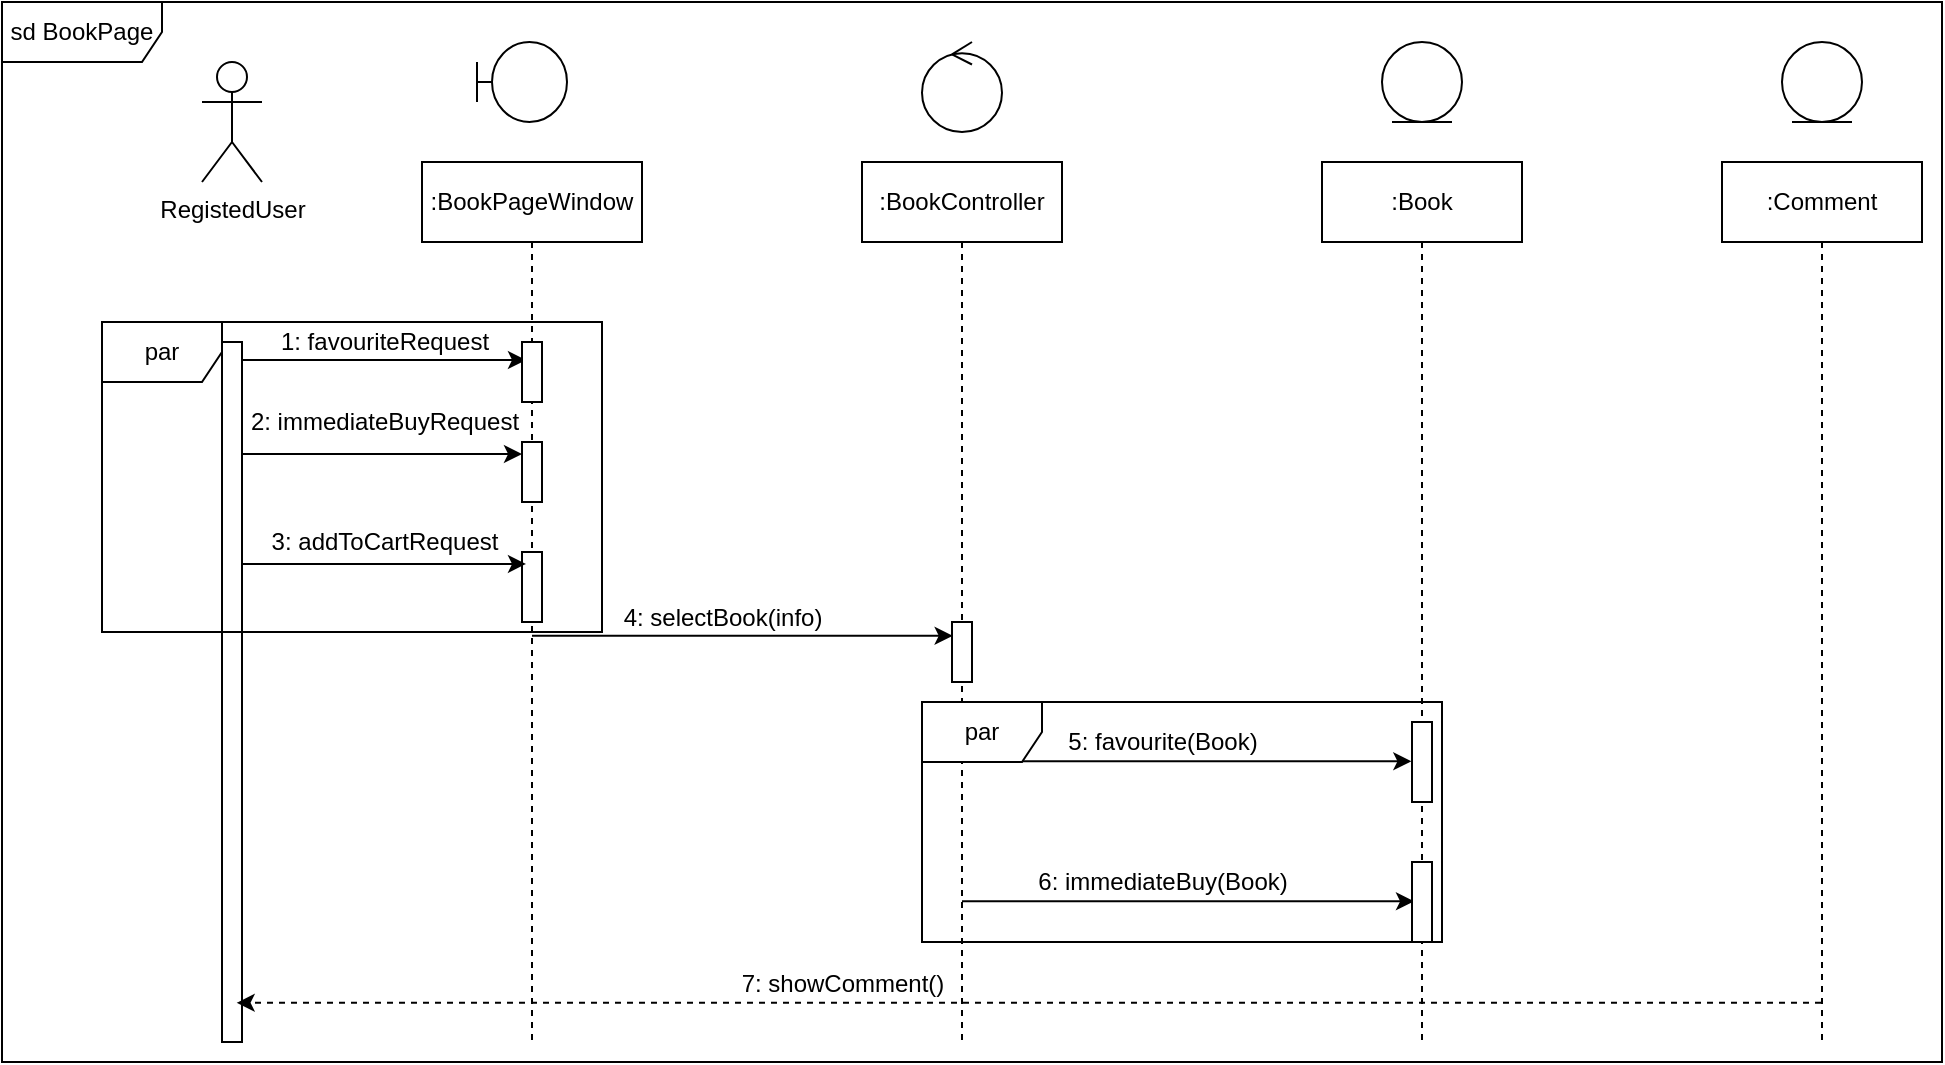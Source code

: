 <mxfile version="10.6.9" type="device"><diagram id="w0dguSBpW2eARZZir2eX" name="第 1 页"><mxGraphModel dx="754" dy="418" grid="1" gridSize="10" guides="1" tooltips="1" connect="1" arrows="1" fold="1" page="1" pageScale="1" pageWidth="827" pageHeight="1169" math="0" shadow="0"><root><mxCell id="0"/><mxCell id="1" parent="0"/><mxCell id="f6955lRrLtuw0nq6Fkpz-1" value="RegistedUser" style="shape=umlActor;verticalLabelPosition=bottom;labelBackgroundColor=#ffffff;verticalAlign=top;html=1;" parent="1" vertex="1"><mxGeometry x="130" y="50" width="30" height="60" as="geometry"/></mxCell><mxCell id="f6955lRrLtuw0nq6Fkpz-19" style="edgeStyle=none;rounded=0;orthogonalLoop=1;jettySize=auto;html=1;entryX=0.033;entryY=0.229;entryDx=0;entryDy=0;entryPerimeter=0;" parent="1" source="f6955lRrLtuw0nq6Fkpz-2" target="f6955lRrLtuw0nq6Fkpz-20" edge="1"><mxGeometry relative="1" as="geometry"/></mxCell><mxCell id="f6955lRrLtuw0nq6Fkpz-21" value="4: selectBook(info)" style="text;html=1;resizable=0;points=[];align=center;verticalAlign=middle;labelBackgroundColor=#ffffff;" parent="f6955lRrLtuw0nq6Fkpz-19" vertex="1" connectable="0"><mxGeometry x="-0.169" y="-1" relative="1" as="geometry"><mxPoint x="7.5" y="-10" as="offset"/></mxGeometry></mxCell><mxCell id="f6955lRrLtuw0nq6Fkpz-2" value=":BookPageWindow" style="shape=umlLifeline;perimeter=lifelinePerimeter;whiteSpace=wrap;html=1;container=1;collapsible=0;recursiveResize=0;outlineConnect=0;" parent="1" vertex="1"><mxGeometry x="240" y="100" width="110" height="440" as="geometry"/></mxCell><mxCell id="f6955lRrLtuw0nq6Fkpz-10" value="" style="html=1;points=[];perimeter=orthogonalPerimeter;" parent="f6955lRrLtuw0nq6Fkpz-2" vertex="1"><mxGeometry x="50" y="140" width="10" height="30" as="geometry"/></mxCell><mxCell id="f6955lRrLtuw0nq6Fkpz-13" value="" style="html=1;points=[];perimeter=orthogonalPerimeter;" parent="f6955lRrLtuw0nq6Fkpz-2" vertex="1"><mxGeometry x="50" y="195" width="10" height="35" as="geometry"/></mxCell><mxCell id="f6955lRrLtuw0nq6Fkpz-24" style="edgeStyle=none;rounded=0;orthogonalLoop=1;jettySize=auto;html=1;entryX=-0.033;entryY=0.492;entryDx=0;entryDy=0;entryPerimeter=0;" parent="1" source="f6955lRrLtuw0nq6Fkpz-3" target="f6955lRrLtuw0nq6Fkpz-22" edge="1"><mxGeometry relative="1" as="geometry"/></mxCell><mxCell id="f6955lRrLtuw0nq6Fkpz-25" value="5: favourite(Book)" style="text;html=1;resizable=0;points=[];align=center;verticalAlign=middle;labelBackgroundColor=#ffffff;" parent="f6955lRrLtuw0nq6Fkpz-24" vertex="1" connectable="0"><mxGeometry x="-0.197" y="2" relative="1" as="geometry"><mxPoint x="9.5" y="-8" as="offset"/></mxGeometry></mxCell><mxCell id="f6955lRrLtuw0nq6Fkpz-26" style="edgeStyle=none;rounded=0;orthogonalLoop=1;jettySize=auto;html=1;entryX=0.1;entryY=0.492;entryDx=0;entryDy=0;entryPerimeter=0;" parent="1" source="f6955lRrLtuw0nq6Fkpz-3" target="f6955lRrLtuw0nq6Fkpz-23" edge="1"><mxGeometry relative="1" as="geometry"/></mxCell><mxCell id="f6955lRrLtuw0nq6Fkpz-27" value="6: immediateBuy(Book)" style="text;html=1;resizable=0;points=[];align=center;verticalAlign=middle;labelBackgroundColor=#ffffff;" parent="f6955lRrLtuw0nq6Fkpz-26" vertex="1" connectable="0"><mxGeometry x="-0.121" y="2" relative="1" as="geometry"><mxPoint x="0.5" y="-8" as="offset"/></mxGeometry></mxCell><mxCell id="f6955lRrLtuw0nq6Fkpz-3" value=":BookController" style="shape=umlLifeline;perimeter=lifelinePerimeter;whiteSpace=wrap;html=1;container=1;collapsible=0;recursiveResize=0;outlineConnect=0;" parent="1" vertex="1"><mxGeometry x="460" y="100" width="100" height="440" as="geometry"/></mxCell><mxCell id="f6955lRrLtuw0nq6Fkpz-20" value="" style="html=1;points=[];perimeter=orthogonalPerimeter;" parent="f6955lRrLtuw0nq6Fkpz-3" vertex="1"><mxGeometry x="45" y="230" width="10" height="30" as="geometry"/></mxCell><mxCell id="f6955lRrLtuw0nq6Fkpz-4" value=":Book" style="shape=umlLifeline;perimeter=lifelinePerimeter;whiteSpace=wrap;html=1;container=1;collapsible=0;recursiveResize=0;outlineConnect=0;" parent="1" vertex="1"><mxGeometry x="690" y="100" width="100" height="440" as="geometry"/></mxCell><mxCell id="f6955lRrLtuw0nq6Fkpz-22" value="" style="html=1;points=[];perimeter=orthogonalPerimeter;" parent="f6955lRrLtuw0nq6Fkpz-4" vertex="1"><mxGeometry x="45" y="280" width="10" height="40" as="geometry"/></mxCell><mxCell id="f6955lRrLtuw0nq6Fkpz-23" value="" style="html=1;points=[];perimeter=orthogonalPerimeter;" parent="f6955lRrLtuw0nq6Fkpz-4" vertex="1"><mxGeometry x="45" y="350" width="10" height="40" as="geometry"/></mxCell><mxCell id="f6955lRrLtuw0nq6Fkpz-6" style="rounded=0;orthogonalLoop=1;jettySize=auto;html=1;entryX=0.2;entryY=0.3;entryDx=0;entryDy=0;entryPerimeter=0;" parent="1" source="f6955lRrLtuw0nq6Fkpz-5" target="f6955lRrLtuw0nq6Fkpz-7" edge="1"><mxGeometry relative="1" as="geometry"><mxPoint x="290" y="220" as="targetPoint"/></mxGeometry></mxCell><mxCell id="f6955lRrLtuw0nq6Fkpz-8" value="1: favouriteRequest" style="text;html=1;resizable=0;points=[];align=center;verticalAlign=middle;labelBackgroundColor=#ffffff;" parent="f6955lRrLtuw0nq6Fkpz-6" vertex="1" connectable="0"><mxGeometry x="-0.221" y="2" relative="1" as="geometry"><mxPoint x="15" y="-7" as="offset"/></mxGeometry></mxCell><mxCell id="f6955lRrLtuw0nq6Fkpz-11" style="edgeStyle=none;rounded=0;orthogonalLoop=1;jettySize=auto;html=1;" parent="1" source="f6955lRrLtuw0nq6Fkpz-5" edge="1"><mxGeometry relative="1" as="geometry"><mxPoint x="290" y="246" as="targetPoint"/></mxGeometry></mxCell><mxCell id="f6955lRrLtuw0nq6Fkpz-12" value="2: immediateBuyRequest" style="text;html=1;resizable=0;points=[];align=center;verticalAlign=middle;labelBackgroundColor=#ffffff;" parent="f6955lRrLtuw0nq6Fkpz-11" vertex="1" connectable="0"><mxGeometry x="-0.324" y="-3" relative="1" as="geometry"><mxPoint x="23" y="-19" as="offset"/></mxGeometry></mxCell><mxCell id="f6955lRrLtuw0nq6Fkpz-14" style="edgeStyle=none;rounded=0;orthogonalLoop=1;jettySize=auto;html=1;entryX=0.2;entryY=0.171;entryDx=0;entryDy=0;entryPerimeter=0;" parent="1" source="f6955lRrLtuw0nq6Fkpz-5" target="f6955lRrLtuw0nq6Fkpz-13" edge="1"><mxGeometry relative="1" as="geometry"/></mxCell><mxCell id="f6955lRrLtuw0nq6Fkpz-15" value="3: addToCartRequest" style="text;html=1;resizable=0;points=[];align=center;verticalAlign=middle;labelBackgroundColor=#ffffff;" parent="f6955lRrLtuw0nq6Fkpz-14" vertex="1" connectable="0"><mxGeometry x="-0.319" y="-1" relative="1" as="geometry"><mxPoint x="22" y="-12" as="offset"/></mxGeometry></mxCell><mxCell id="f6955lRrLtuw0nq6Fkpz-5" value="" style="html=1;points=[];perimeter=orthogonalPerimeter;" parent="1" vertex="1"><mxGeometry x="140" y="190" width="10" height="350" as="geometry"/></mxCell><mxCell id="f6955lRrLtuw0nq6Fkpz-7" value="" style="html=1;points=[];perimeter=orthogonalPerimeter;" parent="1" vertex="1"><mxGeometry x="290" y="190" width="10" height="30" as="geometry"/></mxCell><mxCell id="f6955lRrLtuw0nq6Fkpz-32" style="edgeStyle=none;rounded=0;orthogonalLoop=1;jettySize=auto;html=1;entryX=0.733;entryY=0.944;entryDx=0;entryDy=0;entryPerimeter=0;dashed=1;" parent="1" source="f6955lRrLtuw0nq6Fkpz-31" target="f6955lRrLtuw0nq6Fkpz-5" edge="1"><mxGeometry relative="1" as="geometry"/></mxCell><mxCell id="f6955lRrLtuw0nq6Fkpz-33" value="7: showComment()" style="text;html=1;resizable=0;points=[];align=center;verticalAlign=middle;labelBackgroundColor=#ffffff;" parent="f6955lRrLtuw0nq6Fkpz-32" vertex="1" connectable="0"><mxGeometry x="0.32" y="3" relative="1" as="geometry"><mxPoint x="33.5" y="-13" as="offset"/></mxGeometry></mxCell><mxCell id="f6955lRrLtuw0nq6Fkpz-31" value=":Comment" style="shape=umlLifeline;perimeter=lifelinePerimeter;whiteSpace=wrap;html=1;container=1;collapsible=0;recursiveResize=0;outlineConnect=0;" parent="1" vertex="1"><mxGeometry x="890" y="100" width="100" height="440" as="geometry"/></mxCell><mxCell id="f6955lRrLtuw0nq6Fkpz-34" value="par" style="shape=umlFrame;whiteSpace=wrap;html=1;" parent="1" vertex="1"><mxGeometry x="80" y="180" width="250" height="155" as="geometry"/></mxCell><mxCell id="f6955lRrLtuw0nq6Fkpz-36" value="" style="shape=umlBoundary;whiteSpace=wrap;html=1;" parent="1" vertex="1"><mxGeometry x="267.5" y="40" width="45" height="40" as="geometry"/></mxCell><mxCell id="f6955lRrLtuw0nq6Fkpz-35" value="par" style="shape=umlFrame;whiteSpace=wrap;html=1;" parent="1" vertex="1"><mxGeometry x="490" y="370" width="260" height="120" as="geometry"/></mxCell><mxCell id="f6955lRrLtuw0nq6Fkpz-37" value="" style="ellipse;shape=umlControl;whiteSpace=wrap;html=1;" parent="1" vertex="1"><mxGeometry x="490" y="40" width="40" height="45" as="geometry"/></mxCell><mxCell id="f6955lRrLtuw0nq6Fkpz-38" value="" style="ellipse;shape=umlEntity;whiteSpace=wrap;html=1;" parent="1" vertex="1"><mxGeometry x="720" y="40" width="40" height="40" as="geometry"/></mxCell><mxCell id="f6955lRrLtuw0nq6Fkpz-39" value="" style="ellipse;shape=umlEntity;whiteSpace=wrap;html=1;" parent="1" vertex="1"><mxGeometry x="920" y="40" width="40" height="40" as="geometry"/></mxCell><mxCell id="_P86Qgtd3M2JpZ721X0S-1" value="sd BookPage" style="shape=umlFrame;whiteSpace=wrap;html=1;width=80;height=30;" vertex="1" parent="1"><mxGeometry x="30" y="20" width="970" height="530" as="geometry"/></mxCell></root></mxGraphModel></diagram></mxfile>